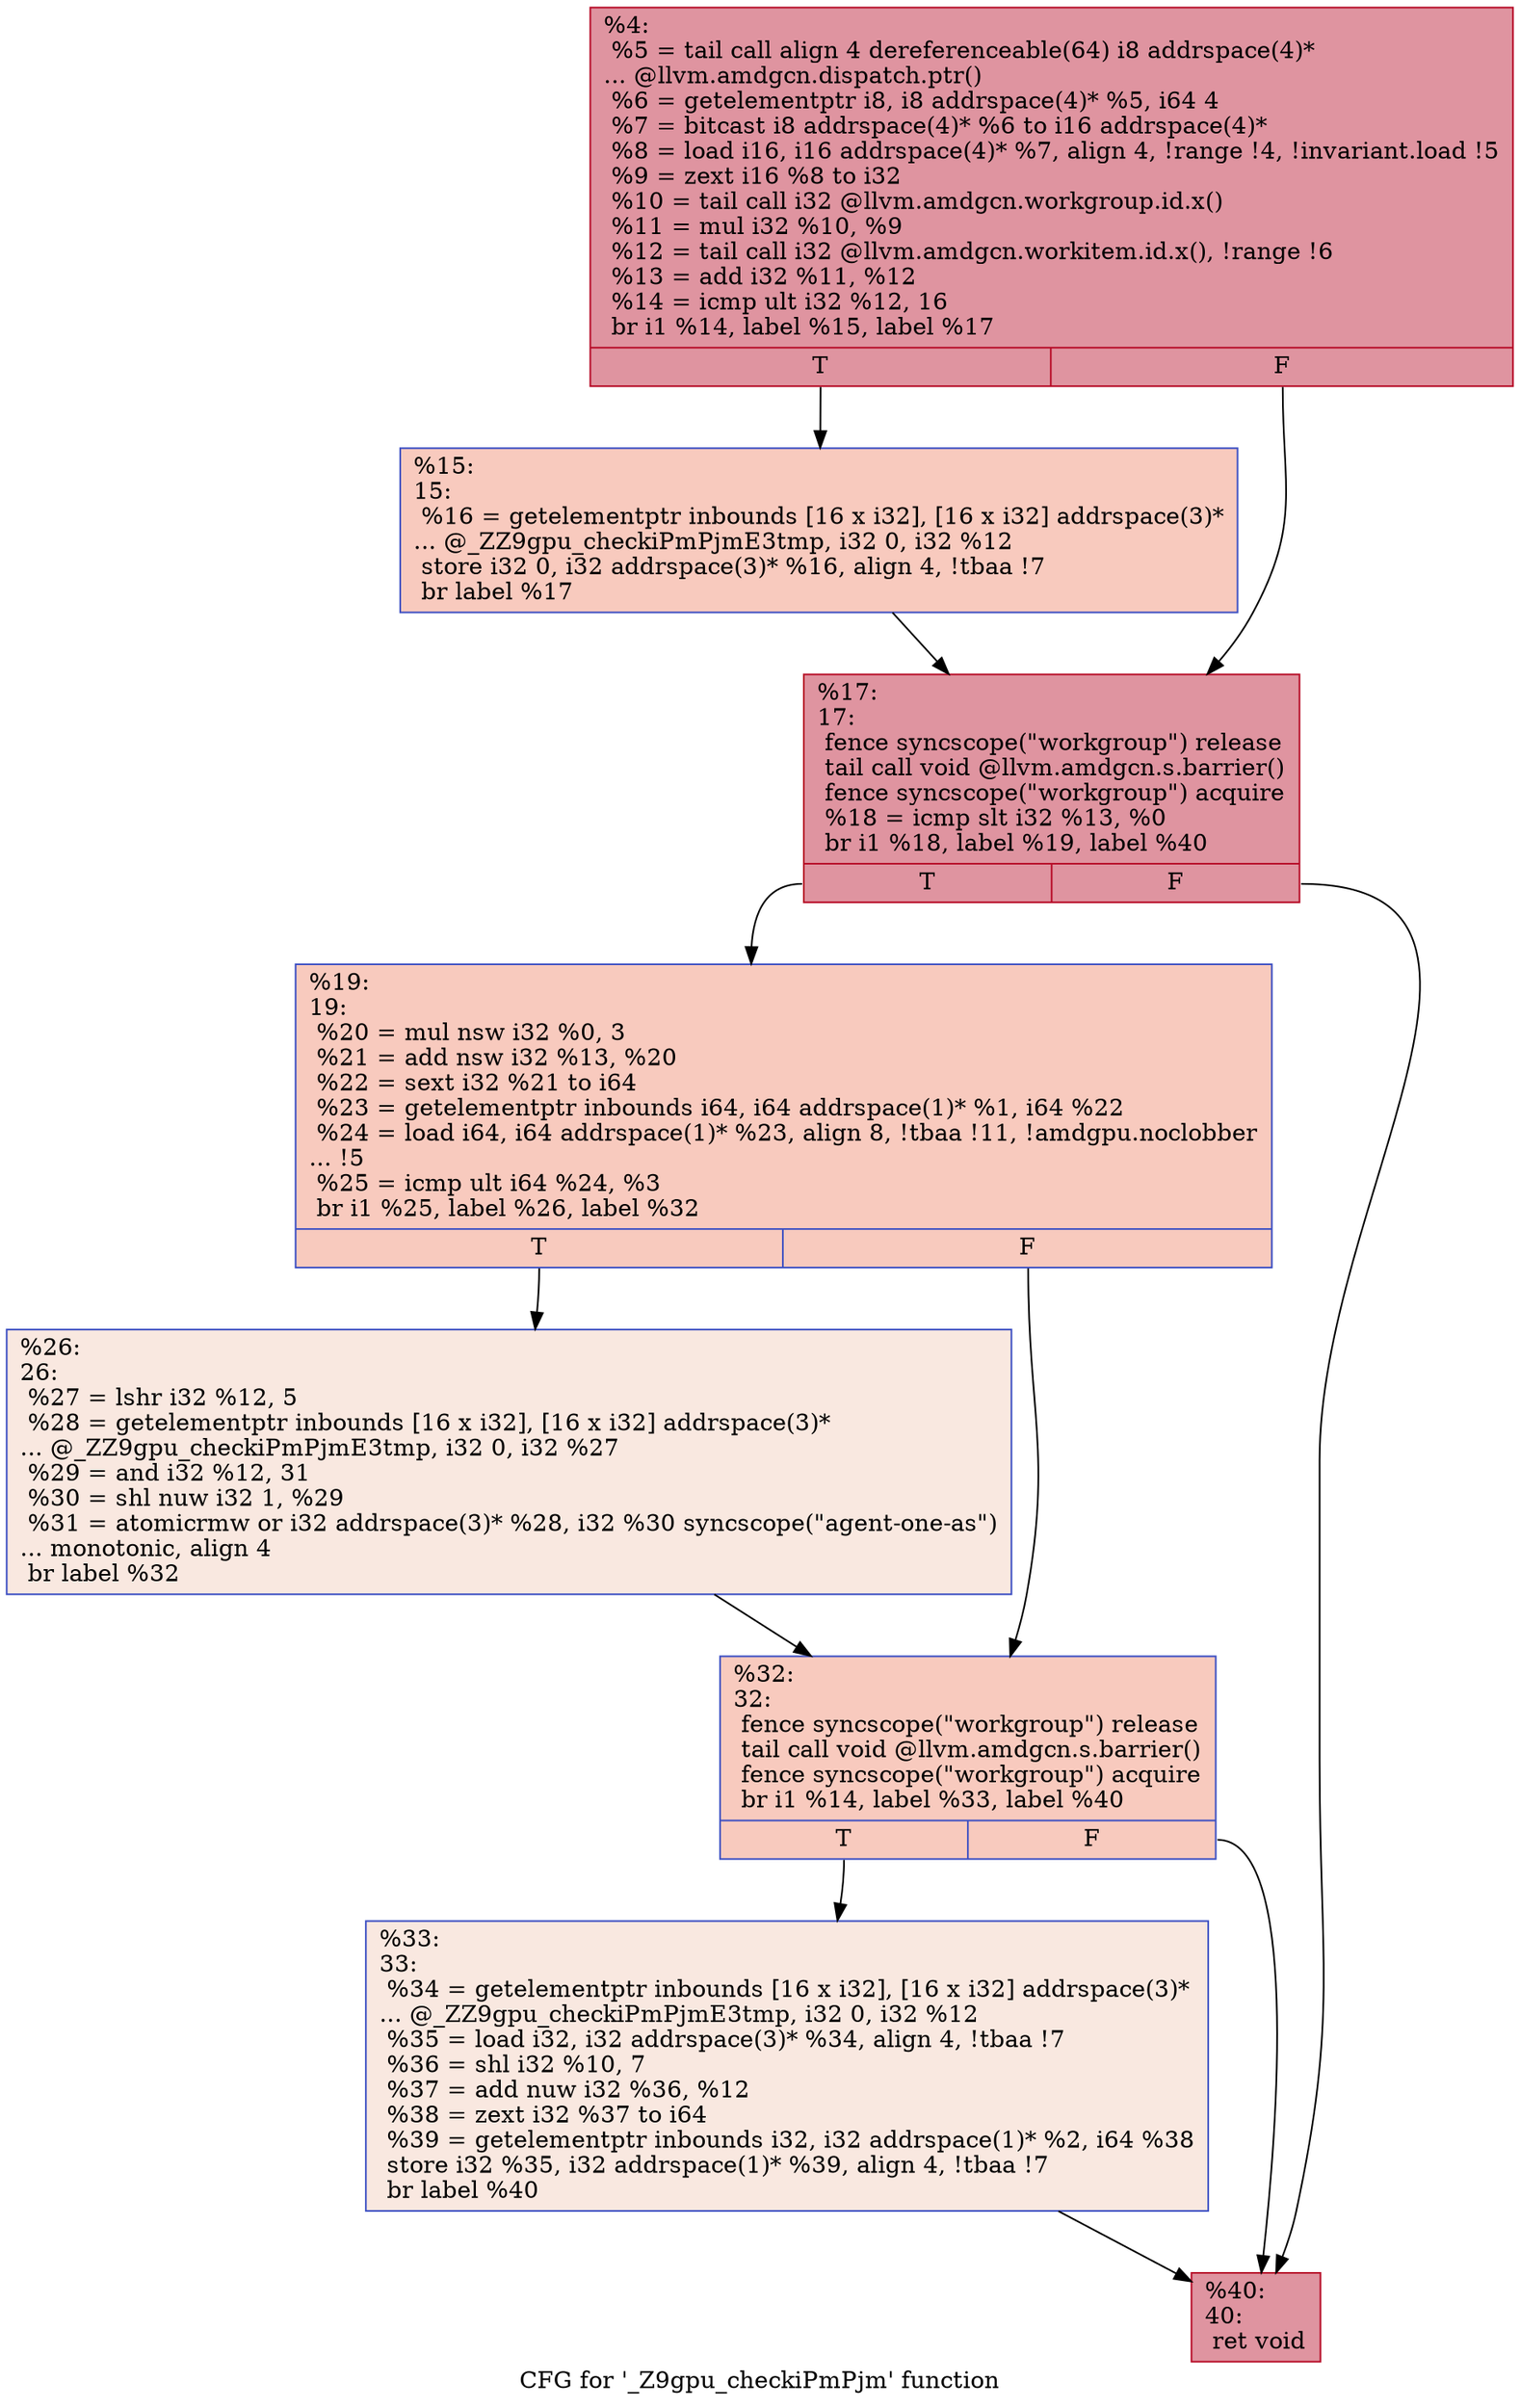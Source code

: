digraph "CFG for '_Z9gpu_checkiPmPjm' function" {
	label="CFG for '_Z9gpu_checkiPmPjm' function";

	Node0x4b7f240 [shape=record,color="#b70d28ff", style=filled, fillcolor="#b70d2870",label="{%4:\l  %5 = tail call align 4 dereferenceable(64) i8 addrspace(4)*\l... @llvm.amdgcn.dispatch.ptr()\l  %6 = getelementptr i8, i8 addrspace(4)* %5, i64 4\l  %7 = bitcast i8 addrspace(4)* %6 to i16 addrspace(4)*\l  %8 = load i16, i16 addrspace(4)* %7, align 4, !range !4, !invariant.load !5\l  %9 = zext i16 %8 to i32\l  %10 = tail call i32 @llvm.amdgcn.workgroup.id.x()\l  %11 = mul i32 %10, %9\l  %12 = tail call i32 @llvm.amdgcn.workitem.id.x(), !range !6\l  %13 = add i32 %11, %12\l  %14 = icmp ult i32 %12, 16\l  br i1 %14, label %15, label %17\l|{<s0>T|<s1>F}}"];
	Node0x4b7f240:s0 -> Node0x4b81140;
	Node0x4b7f240:s1 -> Node0x4b811d0;
	Node0x4b81140 [shape=record,color="#3d50c3ff", style=filled, fillcolor="#ef886b70",label="{%15:\l15:                                               \l  %16 = getelementptr inbounds [16 x i32], [16 x i32] addrspace(3)*\l... @_ZZ9gpu_checkiPmPjmE3tmp, i32 0, i32 %12\l  store i32 0, i32 addrspace(3)* %16, align 4, !tbaa !7\l  br label %17\l}"];
	Node0x4b81140 -> Node0x4b811d0;
	Node0x4b811d0 [shape=record,color="#b70d28ff", style=filled, fillcolor="#b70d2870",label="{%17:\l17:                                               \l  fence syncscope(\"workgroup\") release\l  tail call void @llvm.amdgcn.s.barrier()\l  fence syncscope(\"workgroup\") acquire\l  %18 = icmp slt i32 %13, %0\l  br i1 %18, label %19, label %40\l|{<s0>T|<s1>F}}"];
	Node0x4b811d0:s0 -> Node0x4b819e0;
	Node0x4b811d0:s1 -> Node0x4b81a70;
	Node0x4b819e0 [shape=record,color="#3d50c3ff", style=filled, fillcolor="#ef886b70",label="{%19:\l19:                                               \l  %20 = mul nsw i32 %0, 3\l  %21 = add nsw i32 %13, %20\l  %22 = sext i32 %21 to i64\l  %23 = getelementptr inbounds i64, i64 addrspace(1)* %1, i64 %22\l  %24 = load i64, i64 addrspace(1)* %23, align 8, !tbaa !11, !amdgpu.noclobber\l... !5\l  %25 = icmp ult i64 %24, %3\l  br i1 %25, label %26, label %32\l|{<s0>T|<s1>F}}"];
	Node0x4b819e0:s0 -> Node0x4b826a0;
	Node0x4b819e0:s1 -> Node0x4b82730;
	Node0x4b826a0 [shape=record,color="#3d50c3ff", style=filled, fillcolor="#f1ccb870",label="{%26:\l26:                                               \l  %27 = lshr i32 %12, 5\l  %28 = getelementptr inbounds [16 x i32], [16 x i32] addrspace(3)*\l... @_ZZ9gpu_checkiPmPjmE3tmp, i32 0, i32 %27\l  %29 = and i32 %12, 31\l  %30 = shl nuw i32 1, %29\l  %31 = atomicrmw or i32 addrspace(3)* %28, i32 %30 syncscope(\"agent-one-as\")\l... monotonic, align 4\l  br label %32\l}"];
	Node0x4b826a0 -> Node0x4b82730;
	Node0x4b82730 [shape=record,color="#3d50c3ff", style=filled, fillcolor="#ef886b70",label="{%32:\l32:                                               \l  fence syncscope(\"workgroup\") release\l  tail call void @llvm.amdgcn.s.barrier()\l  fence syncscope(\"workgroup\") acquire\l  br i1 %14, label %33, label %40\l|{<s0>T|<s1>F}}"];
	Node0x4b82730:s0 -> Node0x4b82fa0;
	Node0x4b82730:s1 -> Node0x4b81a70;
	Node0x4b82fa0 [shape=record,color="#3d50c3ff", style=filled, fillcolor="#f1ccb870",label="{%33:\l33:                                               \l  %34 = getelementptr inbounds [16 x i32], [16 x i32] addrspace(3)*\l... @_ZZ9gpu_checkiPmPjmE3tmp, i32 0, i32 %12\l  %35 = load i32, i32 addrspace(3)* %34, align 4, !tbaa !7\l  %36 = shl i32 %10, 7\l  %37 = add nuw i32 %36, %12\l  %38 = zext i32 %37 to i64\l  %39 = getelementptr inbounds i32, i32 addrspace(1)* %2, i64 %38\l  store i32 %35, i32 addrspace(1)* %39, align 4, !tbaa !7\l  br label %40\l}"];
	Node0x4b82fa0 -> Node0x4b81a70;
	Node0x4b81a70 [shape=record,color="#b70d28ff", style=filled, fillcolor="#b70d2870",label="{%40:\l40:                                               \l  ret void\l}"];
}

